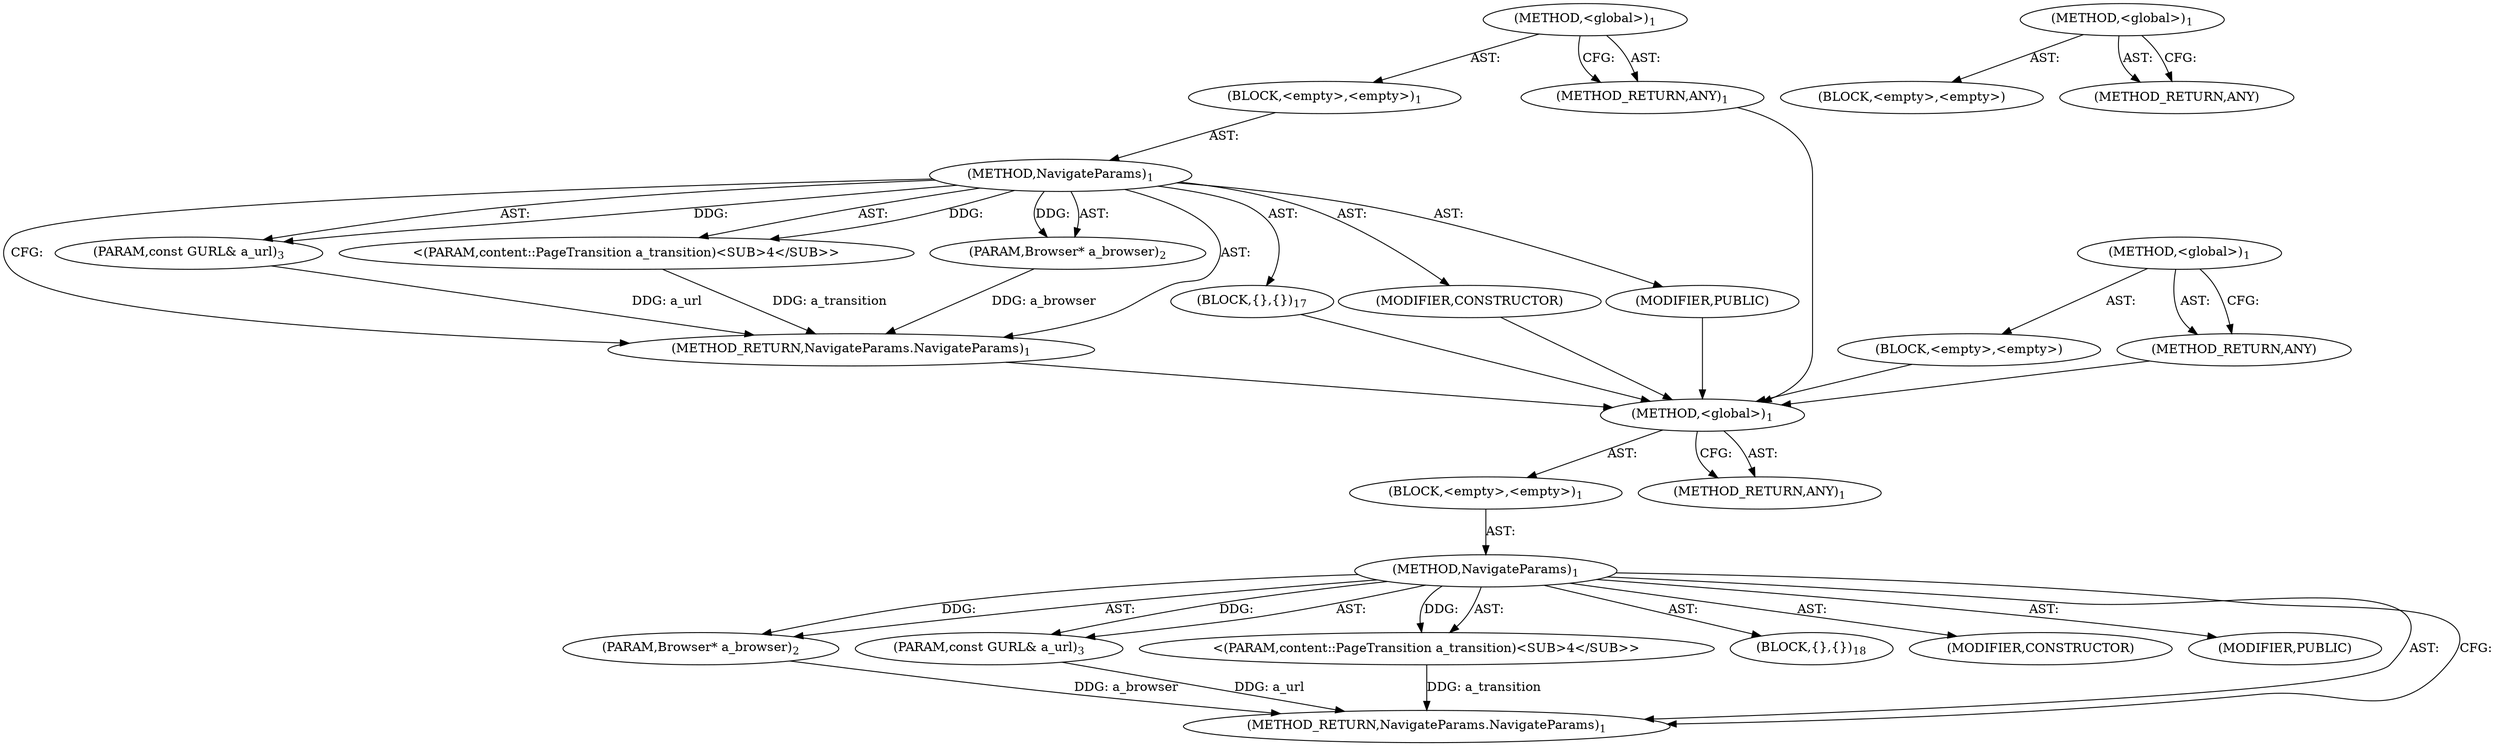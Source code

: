 digraph "&lt;global&gt;" {
vulnerable_6 [label=<(METHOD,&lt;global&gt;)<SUB>1</SUB>>];
vulnerable_7 [label=<(BLOCK,&lt;empty&gt;,&lt;empty&gt;)<SUB>1</SUB>>];
vulnerable_8 [label=<(METHOD,NavigateParams)<SUB>1</SUB>>];
vulnerable_9 [label=<(PARAM,Browser* a_browser)<SUB>2</SUB>>];
vulnerable_10 [label=<(PARAM,const GURL&amp; a_url)<SUB>3</SUB>>];
vulnerable_11 [label="<(PARAM,content::PageTransition a_transition)<SUB>4</SUB>>"];
vulnerable_12 [label=<(BLOCK,{
},{
})<SUB>17</SUB>>];
vulnerable_13 [label=<(MODIFIER,CONSTRUCTOR)>];
vulnerable_14 [label=<(MODIFIER,PUBLIC)>];
vulnerable_15 [label=<(METHOD_RETURN,NavigateParams.NavigateParams)<SUB>1</SUB>>];
vulnerable_17 [label=<(METHOD_RETURN,ANY)<SUB>1</SUB>>];
vulnerable_32 [label=<(METHOD,&lt;global&gt;)<SUB>1</SUB>>];
vulnerable_33 [label=<(BLOCK,&lt;empty&gt;,&lt;empty&gt;)>];
vulnerable_34 [label=<(METHOD_RETURN,ANY)>];
fixed_6 [label=<(METHOD,&lt;global&gt;)<SUB>1</SUB>>];
fixed_7 [label=<(BLOCK,&lt;empty&gt;,&lt;empty&gt;)<SUB>1</SUB>>];
fixed_8 [label=<(METHOD,NavigateParams)<SUB>1</SUB>>];
fixed_9 [label=<(PARAM,Browser* a_browser)<SUB>2</SUB>>];
fixed_10 [label=<(PARAM,const GURL&amp; a_url)<SUB>3</SUB>>];
fixed_11 [label="<(PARAM,content::PageTransition a_transition)<SUB>4</SUB>>"];
fixed_12 [label=<(BLOCK,{
},{
})<SUB>18</SUB>>];
fixed_13 [label=<(MODIFIER,CONSTRUCTOR)>];
fixed_14 [label=<(MODIFIER,PUBLIC)>];
fixed_15 [label=<(METHOD_RETURN,NavigateParams.NavigateParams)<SUB>1</SUB>>];
fixed_17 [label=<(METHOD_RETURN,ANY)<SUB>1</SUB>>];
fixed_32 [label=<(METHOD,&lt;global&gt;)<SUB>1</SUB>>];
fixed_33 [label=<(BLOCK,&lt;empty&gt;,&lt;empty&gt;)>];
fixed_34 [label=<(METHOD_RETURN,ANY)>];
vulnerable_6 -> vulnerable_7  [key=0, label="AST: "];
vulnerable_6 -> vulnerable_17  [key=0, label="AST: "];
vulnerable_6 -> vulnerable_17  [key=1, label="CFG: "];
vulnerable_7 -> vulnerable_8  [key=0, label="AST: "];
vulnerable_8 -> vulnerable_9  [key=0, label="AST: "];
vulnerable_8 -> vulnerable_9  [key=1, label="DDG: "];
vulnerable_8 -> vulnerable_10  [key=0, label="AST: "];
vulnerable_8 -> vulnerable_10  [key=1, label="DDG: "];
vulnerable_8 -> vulnerable_11  [key=0, label="AST: "];
vulnerable_8 -> vulnerable_11  [key=1, label="DDG: "];
vulnerable_8 -> vulnerable_12  [key=0, label="AST: "];
vulnerable_8 -> vulnerable_13  [key=0, label="AST: "];
vulnerable_8 -> vulnerable_14  [key=0, label="AST: "];
vulnerable_8 -> vulnerable_15  [key=0, label="AST: "];
vulnerable_8 -> vulnerable_15  [key=1, label="CFG: "];
vulnerable_9 -> vulnerable_15  [key=0, label="DDG: a_browser"];
vulnerable_10 -> vulnerable_15  [key=0, label="DDG: a_url"];
vulnerable_11 -> vulnerable_15  [key=0, label="DDG: a_transition"];
vulnerable_12 -> fixed_6  [key=0];
vulnerable_13 -> fixed_6  [key=0];
vulnerable_14 -> fixed_6  [key=0];
vulnerable_15 -> fixed_6  [key=0];
vulnerable_17 -> fixed_6  [key=0];
vulnerable_32 -> vulnerable_33  [key=0, label="AST: "];
vulnerable_32 -> vulnerable_34  [key=0, label="AST: "];
vulnerable_32 -> vulnerable_34  [key=1, label="CFG: "];
vulnerable_33 -> fixed_6  [key=0];
vulnerable_34 -> fixed_6  [key=0];
fixed_6 -> fixed_7  [key=0, label="AST: "];
fixed_6 -> fixed_17  [key=0, label="AST: "];
fixed_6 -> fixed_17  [key=1, label="CFG: "];
fixed_7 -> fixed_8  [key=0, label="AST: "];
fixed_8 -> fixed_9  [key=0, label="AST: "];
fixed_8 -> fixed_9  [key=1, label="DDG: "];
fixed_8 -> fixed_10  [key=0, label="AST: "];
fixed_8 -> fixed_10  [key=1, label="DDG: "];
fixed_8 -> fixed_11  [key=0, label="AST: "];
fixed_8 -> fixed_11  [key=1, label="DDG: "];
fixed_8 -> fixed_12  [key=0, label="AST: "];
fixed_8 -> fixed_13  [key=0, label="AST: "];
fixed_8 -> fixed_14  [key=0, label="AST: "];
fixed_8 -> fixed_15  [key=0, label="AST: "];
fixed_8 -> fixed_15  [key=1, label="CFG: "];
fixed_9 -> fixed_15  [key=0, label="DDG: a_browser"];
fixed_10 -> fixed_15  [key=0, label="DDG: a_url"];
fixed_11 -> fixed_15  [key=0, label="DDG: a_transition"];
fixed_32 -> fixed_33  [key=0, label="AST: "];
fixed_32 -> fixed_34  [key=0, label="AST: "];
fixed_32 -> fixed_34  [key=1, label="CFG: "];
}
